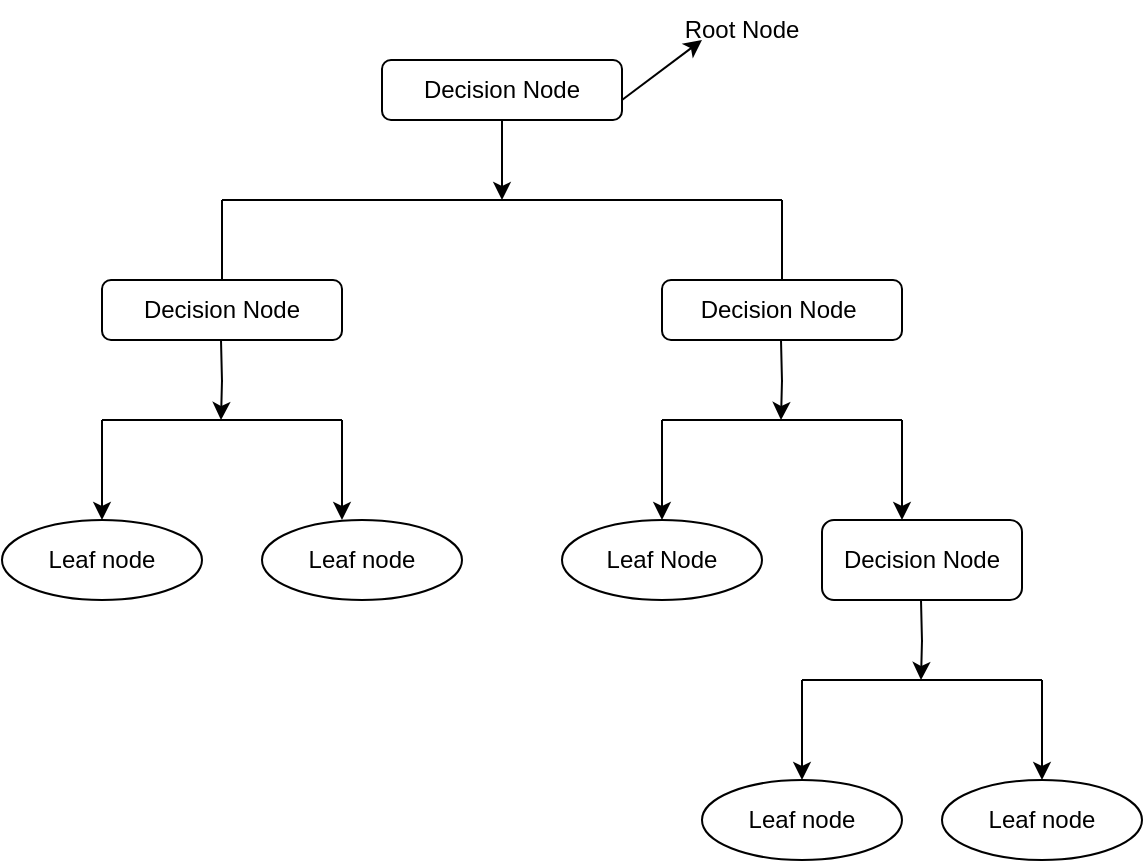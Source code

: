 <mxfile version="20.2.0" type="github">
  <diagram id="vIOs2CNzDzOcCJmV5naC" name="Page-1">
    <mxGraphModel dx="1550" dy="834" grid="1" gridSize="10" guides="1" tooltips="1" connect="1" arrows="1" fold="1" page="1" pageScale="1" pageWidth="850" pageHeight="1100" math="0" shadow="0">
      <root>
        <mxCell id="0" />
        <mxCell id="1" parent="0" />
        <mxCell id="kyWrVT0l0PZg7O2zeIXY-3" style="edgeStyle=orthogonalEdgeStyle;rounded=0;orthogonalLoop=1;jettySize=auto;html=1;exitX=0.5;exitY=1;exitDx=0;exitDy=0;" edge="1" parent="1" source="kyWrVT0l0PZg7O2zeIXY-1">
          <mxGeometry relative="1" as="geometry">
            <mxPoint x="420" y="160" as="targetPoint" />
          </mxGeometry>
        </mxCell>
        <mxCell id="kyWrVT0l0PZg7O2zeIXY-1" value="Decision Node" style="rounded=1;whiteSpace=wrap;html=1;" vertex="1" parent="1">
          <mxGeometry x="360" y="90" width="120" height="30" as="geometry" />
        </mxCell>
        <mxCell id="kyWrVT0l0PZg7O2zeIXY-5" value="" style="endArrow=none;html=1;rounded=0;" edge="1" parent="1">
          <mxGeometry width="50" height="50" relative="1" as="geometry">
            <mxPoint x="280" y="160" as="sourcePoint" />
            <mxPoint x="560" y="160" as="targetPoint" />
            <Array as="points">
              <mxPoint x="425" y="160" />
            </Array>
          </mxGeometry>
        </mxCell>
        <mxCell id="kyWrVT0l0PZg7O2zeIXY-8" value="" style="endArrow=classic;html=1;rounded=0;startArrow=none;" edge="1" parent="1" source="kyWrVT0l0PZg7O2zeIXY-10">
          <mxGeometry width="50" height="50" relative="1" as="geometry">
            <mxPoint x="280" y="160" as="sourcePoint" />
            <mxPoint x="280" y="200" as="targetPoint" />
          </mxGeometry>
        </mxCell>
        <mxCell id="kyWrVT0l0PZg7O2zeIXY-9" value="" style="endArrow=classic;html=1;rounded=0;startArrow=none;" edge="1" parent="1" source="kyWrVT0l0PZg7O2zeIXY-12">
          <mxGeometry width="50" height="50" relative="1" as="geometry">
            <mxPoint x="560" y="160" as="sourcePoint" />
            <mxPoint x="560" y="200" as="targetPoint" />
          </mxGeometry>
        </mxCell>
        <mxCell id="kyWrVT0l0PZg7O2zeIXY-10" value="Decision Node" style="rounded=1;whiteSpace=wrap;html=1;" vertex="1" parent="1">
          <mxGeometry x="220" y="200" width="120" height="30" as="geometry" />
        </mxCell>
        <mxCell id="kyWrVT0l0PZg7O2zeIXY-11" value="" style="endArrow=none;html=1;rounded=0;" edge="1" parent="1" target="kyWrVT0l0PZg7O2zeIXY-10">
          <mxGeometry width="50" height="50" relative="1" as="geometry">
            <mxPoint x="280" y="160" as="sourcePoint" />
            <mxPoint x="280" y="200" as="targetPoint" />
          </mxGeometry>
        </mxCell>
        <mxCell id="kyWrVT0l0PZg7O2zeIXY-12" value="Decision Node&amp;nbsp;" style="rounded=1;whiteSpace=wrap;html=1;" vertex="1" parent="1">
          <mxGeometry x="500" y="200" width="120" height="30" as="geometry" />
        </mxCell>
        <mxCell id="kyWrVT0l0PZg7O2zeIXY-13" value="" style="endArrow=none;html=1;rounded=0;" edge="1" parent="1" target="kyWrVT0l0PZg7O2zeIXY-12">
          <mxGeometry width="50" height="50" relative="1" as="geometry">
            <mxPoint x="560" y="160" as="sourcePoint" />
            <mxPoint x="560" y="200" as="targetPoint" />
          </mxGeometry>
        </mxCell>
        <mxCell id="kyWrVT0l0PZg7O2zeIXY-14" value="Leaf node" style="ellipse;whiteSpace=wrap;html=1;" vertex="1" parent="1">
          <mxGeometry x="170" y="320" width="100" height="40" as="geometry" />
        </mxCell>
        <mxCell id="kyWrVT0l0PZg7O2zeIXY-16" style="edgeStyle=orthogonalEdgeStyle;rounded=0;orthogonalLoop=1;jettySize=auto;html=1;exitX=0.5;exitY=1;exitDx=0;exitDy=0;" edge="1" parent="1">
          <mxGeometry relative="1" as="geometry">
            <mxPoint x="559.5" y="270" as="targetPoint" />
            <mxPoint x="559.5" y="230" as="sourcePoint" />
          </mxGeometry>
        </mxCell>
        <mxCell id="kyWrVT0l0PZg7O2zeIXY-17" value="" style="endArrow=none;html=1;rounded=0;" edge="1" parent="1">
          <mxGeometry width="50" height="50" relative="1" as="geometry">
            <mxPoint x="220" y="270" as="sourcePoint" />
            <mxPoint x="340" y="270" as="targetPoint" />
            <Array as="points">
              <mxPoint x="295" y="270" />
            </Array>
          </mxGeometry>
        </mxCell>
        <mxCell id="kyWrVT0l0PZg7O2zeIXY-19" value="" style="endArrow=classic;html=1;rounded=0;" edge="1" parent="1">
          <mxGeometry width="50" height="50" relative="1" as="geometry">
            <mxPoint x="220" y="270" as="sourcePoint" />
            <mxPoint x="220" y="320" as="targetPoint" />
          </mxGeometry>
        </mxCell>
        <mxCell id="kyWrVT0l0PZg7O2zeIXY-21" value="" style="endArrow=classic;html=1;rounded=0;" edge="1" parent="1">
          <mxGeometry width="50" height="50" relative="1" as="geometry">
            <mxPoint x="340" y="270" as="sourcePoint" />
            <mxPoint x="340" y="320" as="targetPoint" />
          </mxGeometry>
        </mxCell>
        <mxCell id="kyWrVT0l0PZg7O2zeIXY-22" value="Leaf node" style="ellipse;whiteSpace=wrap;html=1;" vertex="1" parent="1">
          <mxGeometry x="300" y="320" width="100" height="40" as="geometry" />
        </mxCell>
        <mxCell id="kyWrVT0l0PZg7O2zeIXY-24" style="edgeStyle=orthogonalEdgeStyle;rounded=0;orthogonalLoop=1;jettySize=auto;html=1;exitX=0.5;exitY=1;exitDx=0;exitDy=0;" edge="1" parent="1">
          <mxGeometry relative="1" as="geometry">
            <mxPoint x="279.5" y="270" as="targetPoint" />
            <mxPoint x="279.5" y="230" as="sourcePoint" />
          </mxGeometry>
        </mxCell>
        <mxCell id="kyWrVT0l0PZg7O2zeIXY-25" value="" style="endArrow=none;html=1;rounded=0;" edge="1" parent="1">
          <mxGeometry width="50" height="50" relative="1" as="geometry">
            <mxPoint x="500" y="270" as="sourcePoint" />
            <mxPoint x="620" y="270" as="targetPoint" />
            <Array as="points">
              <mxPoint x="575" y="270" />
            </Array>
          </mxGeometry>
        </mxCell>
        <mxCell id="kyWrVT0l0PZg7O2zeIXY-26" value="Leaf Node" style="ellipse;whiteSpace=wrap;html=1;" vertex="1" parent="1">
          <mxGeometry x="450" y="320" width="100" height="40" as="geometry" />
        </mxCell>
        <mxCell id="kyWrVT0l0PZg7O2zeIXY-27" value="" style="endArrow=classic;html=1;rounded=0;" edge="1" parent="1">
          <mxGeometry width="50" height="50" relative="1" as="geometry">
            <mxPoint x="500" y="270" as="sourcePoint" />
            <mxPoint x="500" y="320" as="targetPoint" />
          </mxGeometry>
        </mxCell>
        <mxCell id="kyWrVT0l0PZg7O2zeIXY-29" value="Decision Node" style="rounded=1;whiteSpace=wrap;html=1;" vertex="1" parent="1">
          <mxGeometry x="580" y="320" width="100" height="40" as="geometry" />
        </mxCell>
        <mxCell id="kyWrVT0l0PZg7O2zeIXY-30" value="" style="endArrow=classic;html=1;rounded=0;" edge="1" parent="1">
          <mxGeometry width="50" height="50" relative="1" as="geometry">
            <mxPoint x="620" y="270" as="sourcePoint" />
            <mxPoint x="620" y="320" as="targetPoint" />
          </mxGeometry>
        </mxCell>
        <mxCell id="kyWrVT0l0PZg7O2zeIXY-31" style="edgeStyle=orthogonalEdgeStyle;rounded=0;orthogonalLoop=1;jettySize=auto;html=1;exitX=0.5;exitY=1;exitDx=0;exitDy=0;" edge="1" parent="1">
          <mxGeometry relative="1" as="geometry">
            <mxPoint x="629.5" y="400" as="targetPoint" />
            <mxPoint x="629.5" y="360" as="sourcePoint" />
          </mxGeometry>
        </mxCell>
        <mxCell id="kyWrVT0l0PZg7O2zeIXY-32" value="" style="endArrow=none;html=1;rounded=0;" edge="1" parent="1">
          <mxGeometry width="50" height="50" relative="1" as="geometry">
            <mxPoint x="570" y="400" as="sourcePoint" />
            <mxPoint x="690" y="400" as="targetPoint" />
            <Array as="points">
              <mxPoint x="610" y="400" />
              <mxPoint x="645" y="400" />
            </Array>
          </mxGeometry>
        </mxCell>
        <mxCell id="kyWrVT0l0PZg7O2zeIXY-33" value="" style="endArrow=classic;html=1;rounded=0;" edge="1" parent="1">
          <mxGeometry width="50" height="50" relative="1" as="geometry">
            <mxPoint x="570" y="400" as="sourcePoint" />
            <mxPoint x="570" y="450" as="targetPoint" />
          </mxGeometry>
        </mxCell>
        <mxCell id="kyWrVT0l0PZg7O2zeIXY-34" value="" style="endArrow=classic;html=1;rounded=0;" edge="1" parent="1">
          <mxGeometry width="50" height="50" relative="1" as="geometry">
            <mxPoint x="690" y="400" as="sourcePoint" />
            <mxPoint x="690" y="450" as="targetPoint" />
          </mxGeometry>
        </mxCell>
        <mxCell id="kyWrVT0l0PZg7O2zeIXY-35" value="Leaf node" style="ellipse;whiteSpace=wrap;html=1;" vertex="1" parent="1">
          <mxGeometry x="520" y="450" width="100" height="40" as="geometry" />
        </mxCell>
        <mxCell id="kyWrVT0l0PZg7O2zeIXY-36" value="Leaf node" style="ellipse;whiteSpace=wrap;html=1;" vertex="1" parent="1">
          <mxGeometry x="640" y="450" width="100" height="40" as="geometry" />
        </mxCell>
        <mxCell id="kyWrVT0l0PZg7O2zeIXY-38" value="Root Node" style="text;html=1;strokeColor=none;fillColor=none;align=center;verticalAlign=middle;whiteSpace=wrap;rounded=0;" vertex="1" parent="1">
          <mxGeometry x="510" y="60" width="60" height="30" as="geometry" />
        </mxCell>
        <mxCell id="kyWrVT0l0PZg7O2zeIXY-39" value="" style="endArrow=classic;html=1;rounded=0;" edge="1" parent="1">
          <mxGeometry width="50" height="50" relative="1" as="geometry">
            <mxPoint x="480" y="110" as="sourcePoint" />
            <mxPoint x="520" y="80" as="targetPoint" />
          </mxGeometry>
        </mxCell>
      </root>
    </mxGraphModel>
  </diagram>
</mxfile>
